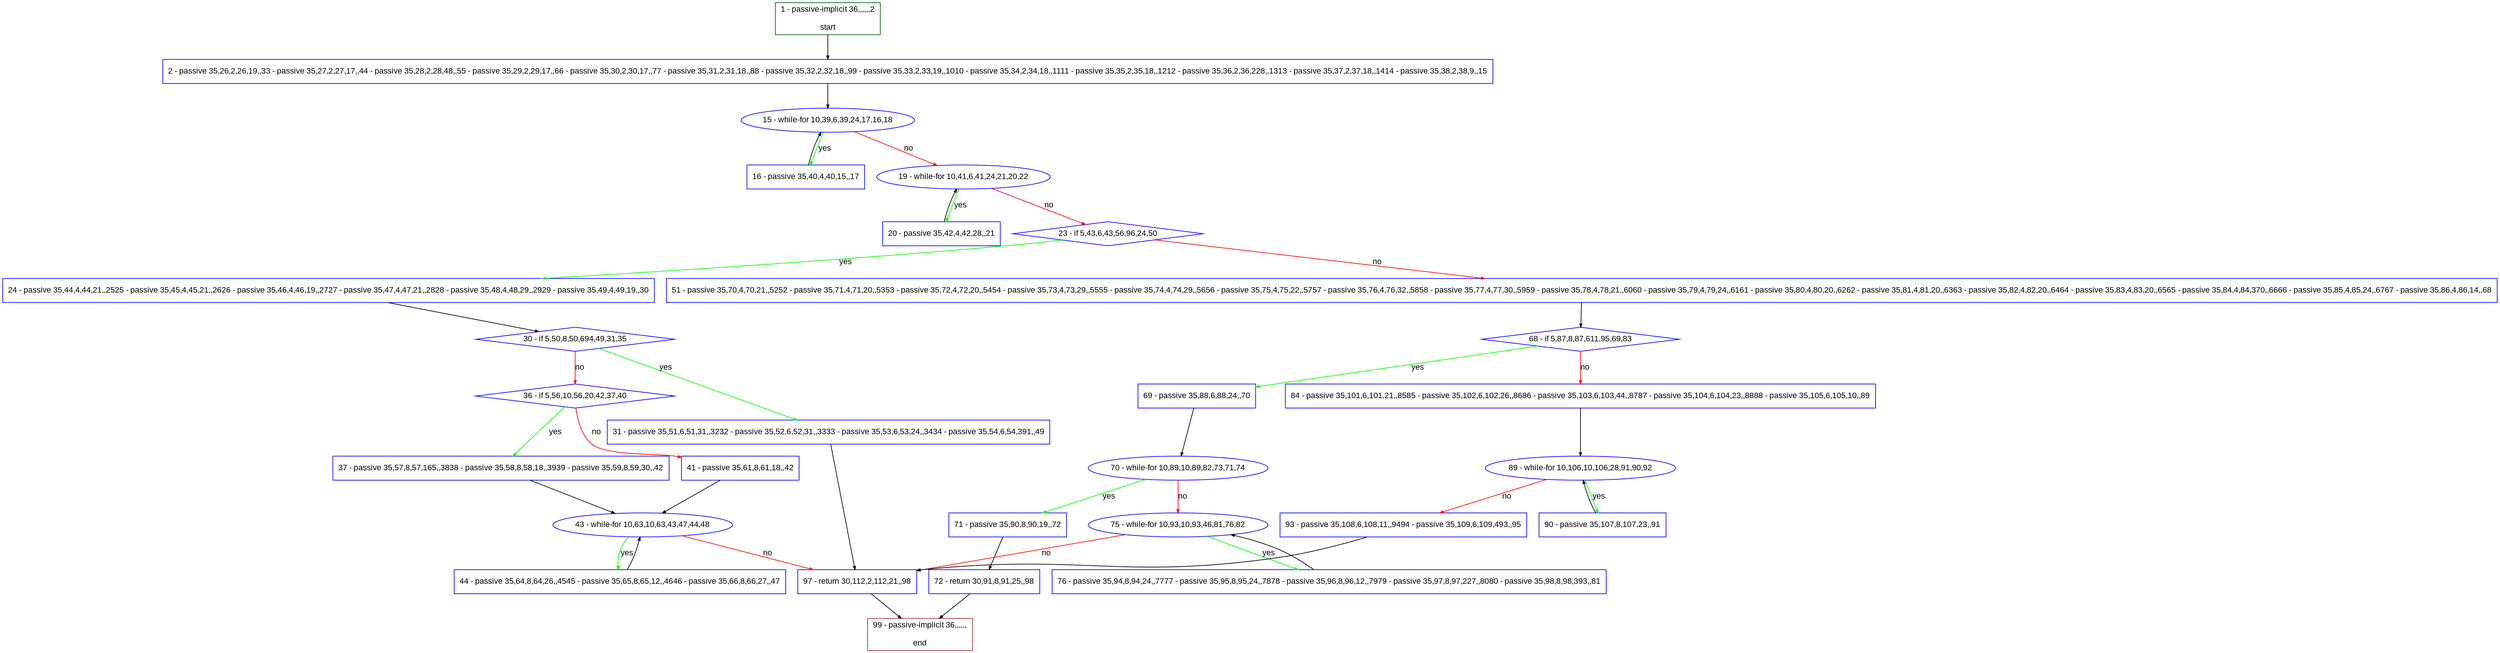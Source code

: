 digraph "" {
  graph [pack="true", label="", fontsize="12", packmode="clust", fontname="Arial", fillcolor="#FFFFCC", bgcolor="white", style="rounded,filled", compound="true"];
  node [node_initialized="no", label="", color="grey", fontsize="12", fillcolor="white", fontname="Arial", style="filled", shape="rectangle", compound="true", fixedsize="false"];
  edge [fontcolor="black", arrowhead="normal", arrowtail="none", arrowsize="0.5", ltail="", label="", color="black", fontsize="12", lhead="", fontname="Arial", dir="forward", compound="true"];
  __N1 [label="2 - passive 35,26,2,26,19,,33 - passive 35,27,2,27,17,,44 - passive 35,28,2,28,48,,55 - passive 35,29,2,29,17,,66 - passive 35,30,2,30,17,,77 - passive 35,31,2,31,18,,88 - passive 35,32,2,32,18,,99 - passive 35,33,2,33,19,,1010 - passive 35,34,2,34,18,,1111 - passive 35,35,2,35,18,,1212 - passive 35,36,2,36,228,,1313 - passive 35,37,2,37,18,,1414 - passive 35,38,2,38,9,,15", color="#0000ff", fillcolor="#ffffff", style="filled", shape="box"];
  __N2 [label="1 - passive-implicit 36,,,,,,2\n\nstart", color="#006400", fillcolor="#ffffff", style="filled", shape="box"];
  __N3 [label="15 - while-for 10,39,6,39,24,17,16,18", color="#0000ff", fillcolor="#ffffff", style="filled", shape="oval"];
  __N4 [label="16 - passive 35,40,4,40,15,,17", color="#0000ff", fillcolor="#ffffff", style="filled", shape="box"];
  __N5 [label="19 - while-for 10,41,6,41,24,21,20,22", color="#0000ff", fillcolor="#ffffff", style="filled", shape="oval"];
  __N6 [label="20 - passive 35,42,4,42,28,,21", color="#0000ff", fillcolor="#ffffff", style="filled", shape="box"];
  __N7 [label="23 - if 5,43,6,43,56,96,24,50", color="#0000ff", fillcolor="#ffffff", style="filled", shape="diamond"];
  __N8 [label="24 - passive 35,44,4,44,21,,2525 - passive 35,45,4,45,21,,2626 - passive 35,46,4,46,19,,2727 - passive 35,47,4,47,21,,2828 - passive 35,48,4,48,29,,2929 - passive 35,49,4,49,19,,30", color="#0000ff", fillcolor="#ffffff", style="filled", shape="box"];
  __N9 [label="51 - passive 35,70,4,70,21,,5252 - passive 35,71,4,71,20,,5353 - passive 35,72,4,72,20,,5454 - passive 35,73,4,73,29,,5555 - passive 35,74,4,74,29,,5656 - passive 35,75,4,75,22,,5757 - passive 35,76,4,76,32,,5858 - passive 35,77,4,77,30,,5959 - passive 35,78,4,78,21,,6060 - passive 35,79,4,79,24,,6161 - passive 35,80,4,80,20,,6262 - passive 35,81,4,81,20,,6363 - passive 35,82,4,82,20,,6464 - passive 35,83,4,83,20,,6565 - passive 35,84,4,84,370,,6666 - passive 35,85,4,85,24,,6767 - passive 35,86,4,86,14,,68", color="#0000ff", fillcolor="#ffffff", style="filled", shape="box"];
  __N10 [label="30 - if 5,50,8,50,694,49,31,35", color="#0000ff", fillcolor="#ffffff", style="filled", shape="diamond"];
  __N11 [label="31 - passive 35,51,6,51,31,,3232 - passive 35,52,6,52,31,,3333 - passive 35,53,6,53,24,,3434 - passive 35,54,6,54,391,,49", color="#0000ff", fillcolor="#ffffff", style="filled", shape="box"];
  __N12 [label="36 - if 5,56,10,56,20,42,37,40", color="#0000ff", fillcolor="#ffffff", style="filled", shape="diamond"];
  __N13 [label="97 - return 30,112,2,112,21,,98", color="#0000ff", fillcolor="#ffffff", style="filled", shape="box"];
  __N14 [label="37 - passive 35,57,8,57,165,,3838 - passive 35,58,8,58,18,,3939 - passive 35,59,8,59,30,,42", color="#0000ff", fillcolor="#ffffff", style="filled", shape="box"];
  __N15 [label="41 - passive 35,61,8,61,18,,42", color="#0000ff", fillcolor="#ffffff", style="filled", shape="box"];
  __N16 [label="43 - while-for 10,63,10,63,43,47,44,48", color="#0000ff", fillcolor="#ffffff", style="filled", shape="oval"];
  __N17 [label="44 - passive 35,64,8,64,26,,4545 - passive 35,65,8,65,12,,4646 - passive 35,66,8,66,27,,47", color="#0000ff", fillcolor="#ffffff", style="filled", shape="box"];
  __N18 [label="68 - if 5,87,8,87,611,95,69,83", color="#0000ff", fillcolor="#ffffff", style="filled", shape="diamond"];
  __N19 [label="69 - passive 35,88,6,88,24,,70", color="#0000ff", fillcolor="#ffffff", style="filled", shape="box"];
  __N20 [label="84 - passive 35,101,6,101,21,,8585 - passive 35,102,6,102,26,,8686 - passive 35,103,6,103,44,,8787 - passive 35,104,6,104,23,,8888 - passive 35,105,6,105,10,,89", color="#0000ff", fillcolor="#ffffff", style="filled", shape="box"];
  __N21 [label="70 - while-for 10,89,10,89,82,73,71,74", color="#0000ff", fillcolor="#ffffff", style="filled", shape="oval"];
  __N22 [label="71 - passive 35,90,8,90,19,,72", color="#0000ff", fillcolor="#ffffff", style="filled", shape="box"];
  __N23 [label="75 - while-for 10,93,10,93,46,81,76,82", color="#0000ff", fillcolor="#ffffff", style="filled", shape="oval"];
  __N24 [label="72 - return 30,91,8,91,25,,98", color="#0000ff", fillcolor="#ffffff", style="filled", shape="box"];
  __N25 [label="99 - passive-implicit 36,,,,,,\n\nend", color="#a52a2a", fillcolor="#ffffff", style="filled", shape="box"];
  __N26 [label="76 - passive 35,94,8,94,24,,7777 - passive 35,95,8,95,24,,7878 - passive 35,96,8,96,12,,7979 - passive 35,97,8,97,227,,8080 - passive 35,98,8,98,393,,81", color="#0000ff", fillcolor="#ffffff", style="filled", shape="box"];
  __N27 [label="89 - while-for 10,106,10,106,28,91,90,92", color="#0000ff", fillcolor="#ffffff", style="filled", shape="oval"];
  __N28 [label="90 - passive 35,107,8,107,23,,91", color="#0000ff", fillcolor="#ffffff", style="filled", shape="box"];
  __N29 [label="93 - passive 35,108,6,108,11,,9494 - passive 35,109,6,109,493,,95", color="#0000ff", fillcolor="#ffffff", style="filled", shape="box"];
  __N2 -> __N1 [arrowhead="normal", arrowtail="none", color="#000000", label="", dir="forward"];
  __N1 -> __N3 [arrowhead="normal", arrowtail="none", color="#000000", label="", dir="forward"];
  __N3 -> __N4 [arrowhead="normal", arrowtail="none", color="#00ff00", label="yes", dir="forward"];
  __N4 -> __N3 [arrowhead="normal", arrowtail="none", color="#000000", label="", dir="forward"];
  __N3 -> __N5 [arrowhead="normal", arrowtail="none", color="#ff0000", label="no", dir="forward"];
  __N5 -> __N6 [arrowhead="normal", arrowtail="none", color="#00ff00", label="yes", dir="forward"];
  __N6 -> __N5 [arrowhead="normal", arrowtail="none", color="#000000", label="", dir="forward"];
  __N5 -> __N7 [arrowhead="normal", arrowtail="none", color="#ff0000", label="no", dir="forward"];
  __N7 -> __N8 [arrowhead="normal", arrowtail="none", color="#00ff00", label="yes", dir="forward"];
  __N7 -> __N9 [arrowhead="normal", arrowtail="none", color="#ff0000", label="no", dir="forward"];
  __N8 -> __N10 [arrowhead="normal", arrowtail="none", color="#000000", label="", dir="forward"];
  __N10 -> __N11 [arrowhead="normal", arrowtail="none", color="#00ff00", label="yes", dir="forward"];
  __N10 -> __N12 [arrowhead="normal", arrowtail="none", color="#ff0000", label="no", dir="forward"];
  __N11 -> __N13 [arrowhead="normal", arrowtail="none", color="#000000", label="", dir="forward"];
  __N12 -> __N14 [arrowhead="normal", arrowtail="none", color="#00ff00", label="yes", dir="forward"];
  __N12 -> __N15 [arrowhead="normal", arrowtail="none", color="#ff0000", label="no", dir="forward"];
  __N14 -> __N16 [arrowhead="normal", arrowtail="none", color="#000000", label="", dir="forward"];
  __N15 -> __N16 [arrowhead="normal", arrowtail="none", color="#000000", label="", dir="forward"];
  __N16 -> __N17 [arrowhead="normal", arrowtail="none", color="#00ff00", label="yes", dir="forward"];
  __N17 -> __N16 [arrowhead="normal", arrowtail="none", color="#000000", label="", dir="forward"];
  __N16 -> __N13 [arrowhead="normal", arrowtail="none", color="#ff0000", label="no", dir="forward"];
  __N9 -> __N18 [arrowhead="normal", arrowtail="none", color="#000000", label="", dir="forward"];
  __N18 -> __N19 [arrowhead="normal", arrowtail="none", color="#00ff00", label="yes", dir="forward"];
  __N18 -> __N20 [arrowhead="normal", arrowtail="none", color="#ff0000", label="no", dir="forward"];
  __N19 -> __N21 [arrowhead="normal", arrowtail="none", color="#000000", label="", dir="forward"];
  __N21 -> __N22 [arrowhead="normal", arrowtail="none", color="#00ff00", label="yes", dir="forward"];
  __N21 -> __N23 [arrowhead="normal", arrowtail="none", color="#ff0000", label="no", dir="forward"];
  __N22 -> __N24 [arrowhead="normal", arrowtail="none", color="#000000", label="", dir="forward"];
  __N24 -> __N25 [arrowhead="normal", arrowtail="none", color="#000000", label="", dir="forward"];
  __N23 -> __N26 [arrowhead="normal", arrowtail="none", color="#00ff00", label="yes", dir="forward"];
  __N26 -> __N23 [arrowhead="normal", arrowtail="none", color="#000000", label="", dir="forward"];
  __N23 -> __N13 [arrowhead="normal", arrowtail="none", color="#ff0000", label="no", dir="forward"];
  __N20 -> __N27 [arrowhead="normal", arrowtail="none", color="#000000", label="", dir="forward"];
  __N27 -> __N28 [arrowhead="normal", arrowtail="none", color="#00ff00", label="yes", dir="forward"];
  __N28 -> __N27 [arrowhead="normal", arrowtail="none", color="#000000", label="", dir="forward"];
  __N27 -> __N29 [arrowhead="normal", arrowtail="none", color="#ff0000", label="no", dir="forward"];
  __N29 -> __N13 [arrowhead="normal", arrowtail="none", color="#000000", label="", dir="forward"];
  __N13 -> __N25 [arrowhead="normal", arrowtail="none", color="#000000", label="", dir="forward"];
}
